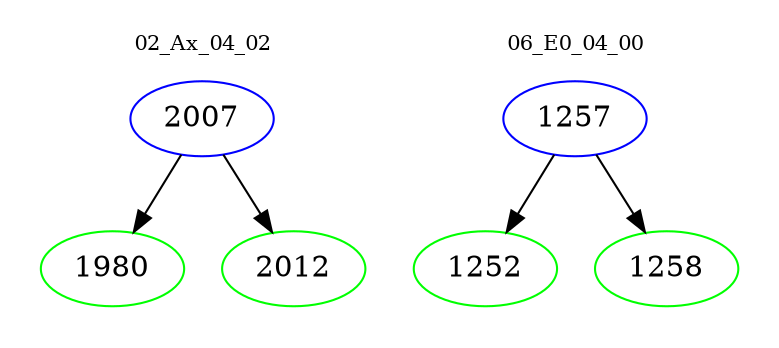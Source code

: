 digraph{
subgraph cluster_0 {
color = white
label = "02_Ax_04_02";
fontsize=10;
T0_2007 [label="2007", color="blue"]
T0_2007 -> T0_1980 [color="black"]
T0_1980 [label="1980", color="green"]
T0_2007 -> T0_2012 [color="black"]
T0_2012 [label="2012", color="green"]
}
subgraph cluster_1 {
color = white
label = "06_E0_04_00";
fontsize=10;
T1_1257 [label="1257", color="blue"]
T1_1257 -> T1_1252 [color="black"]
T1_1252 [label="1252", color="green"]
T1_1257 -> T1_1258 [color="black"]
T1_1258 [label="1258", color="green"]
}
}
